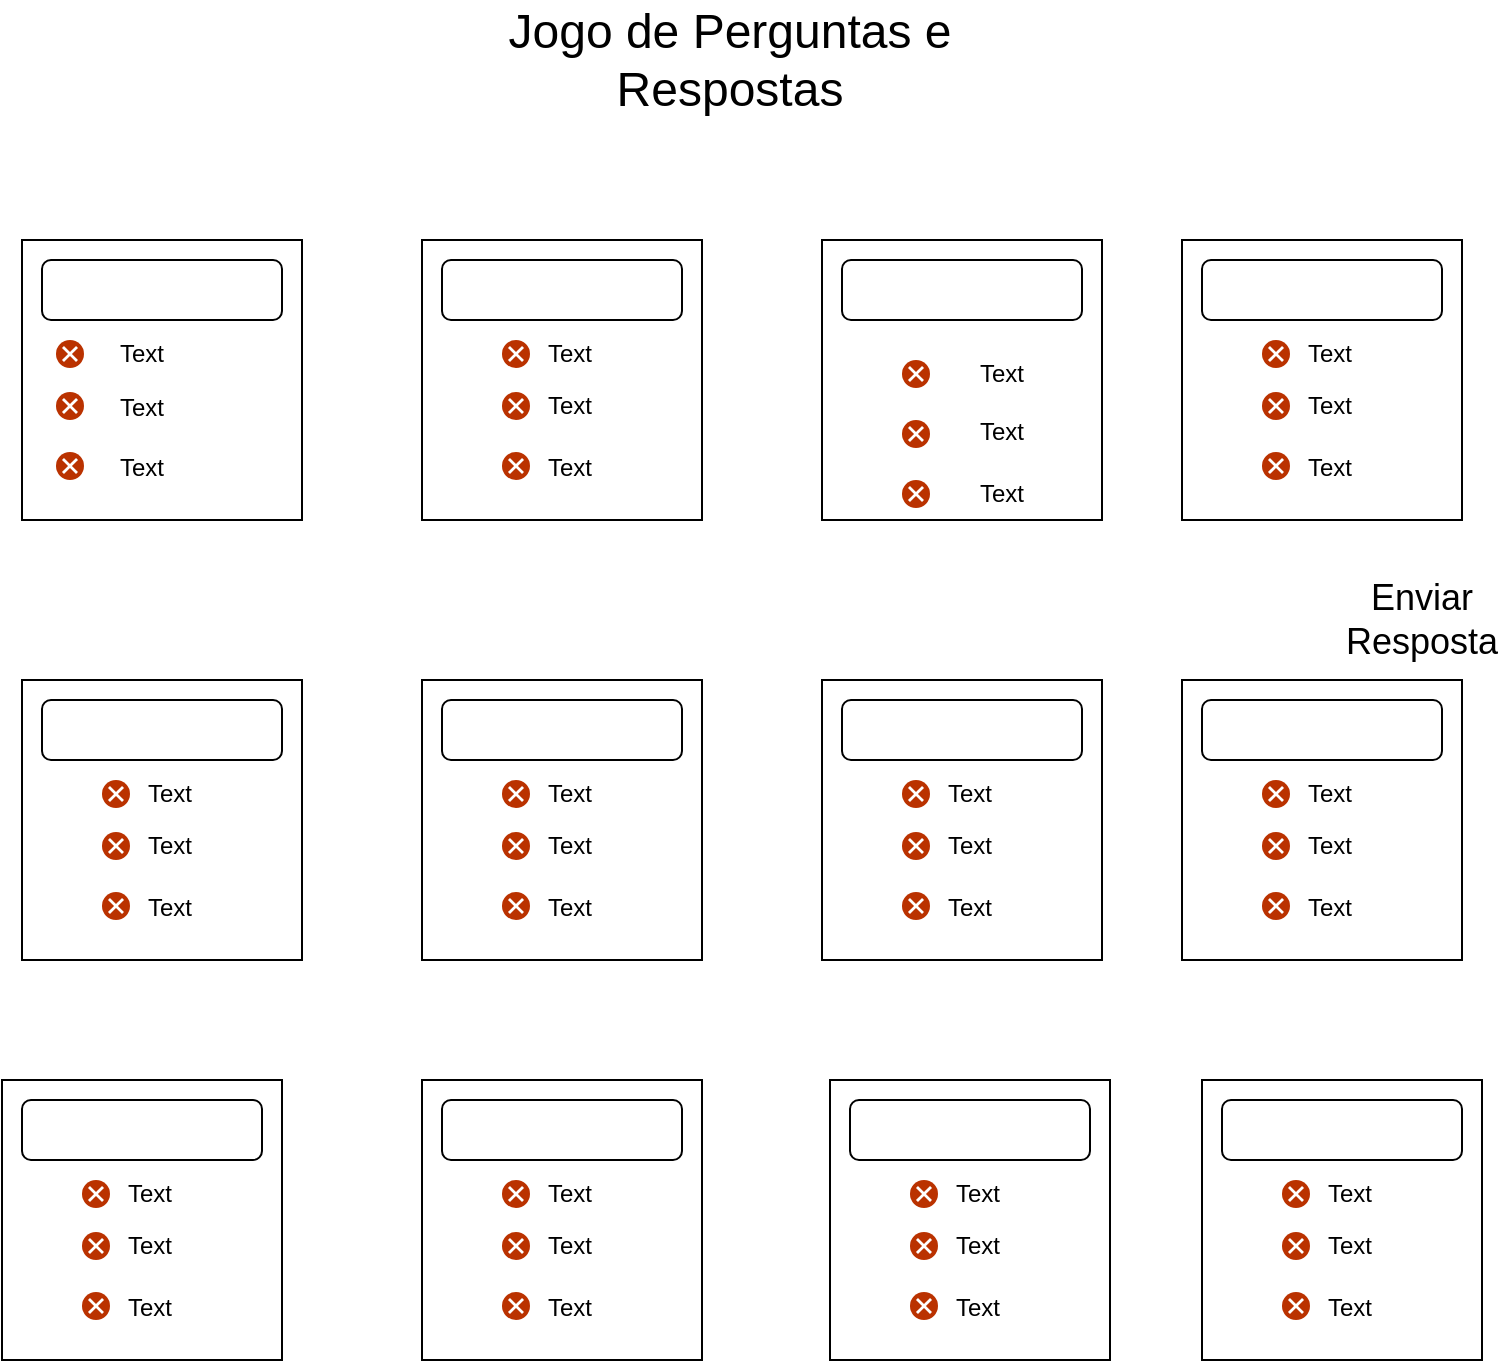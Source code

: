 <mxfile version="14.2.6" type="device"><diagram id="APWs8-Qm4wzHlWkhRkyc" name="Page-1"><mxGraphModel dx="1021" dy="511" grid="1" gridSize="10" guides="1" tooltips="1" connect="1" arrows="1" fold="1" page="1" pageScale="1" pageWidth="827" pageHeight="1169" math="0" shadow="0"><root><mxCell id="0"/><mxCell id="1" parent="0"/><mxCell id="1I3vlOWqnZYmPzCQSsQ5-2" value="&lt;span style=&quot;color: rgba(0 , 0 , 0 , 0) ; font-family: monospace ; font-size: 0px&quot;&gt;%3CmxGraphModel%3E%3Croot%3E%3CmxCell%20id%3D%220%22%2F%3E%3CmxCell%20id%3D%221%22%20parent%3D%220%22%2F%3E%3CmxCell%20id%3D%222%22%20value%3D%22%22%20style%3D%22html%3D1%3Bshadow%3D0%3Bdashed%3D0%3Bshape%3Dmxgraph.atlassian.close%3BfillColor%3D%23BA3200%3BstrokeColor%3Dnone%3Bhtml%3D1%22%20vertex%3D%221%22%20parent%3D%221%22%3E%3CmxGeometry%20x%3D%22123%22%20y%3D%22200%22%20width%3D%2214%22%20height%3D%2214%22%20as%3D%22geometry%22%2F%3E%3C%2FmxCell%3E%3C%2Froot%3E%3C%2FmxGraphModel%3E&lt;/span&gt;" style="whiteSpace=wrap;html=1;aspect=fixed;" parent="1" vertex="1"><mxGeometry x="60" y="140" width="140" height="140" as="geometry"/></mxCell><mxCell id="1I3vlOWqnZYmPzCQSsQ5-3" value="&lt;span style=&quot;color: rgba(0 , 0 , 0 , 0) ; font-family: monospace ; font-size: 0px&quot;&gt;%3CmxGraphModel%3E%3Croot%3E%3CmxCell%20id%3D%220%22%2F%3E%3CmxCell%20id%3D%221%22%20parent%3D%220%22%2F%3E%3CmxCell%20id%3D%222%22%20value%3D%22%22%20style%3D%22html%3D1%3Bshadow%3D0%3Bdashed%3D0%3Bshape%3Dmxgraph.atlassian.close%3BfillColor%3D%23BA3200%3BstrokeColor%3Dnone%3Bhtml%3D1%22%20vertex%3D%221%22%20parent%3D%221%22%3E%3CmxGeometry%20x%3D%22123%22%20y%3D%22200%22%20width%3D%2214%22%20height%3D%2214%22%20as%3D%22geometry%22%2F%3E%3C%2FmxCell%3E%3C%2Froot%3E%3C%2FmxGraphModel%3E&lt;/span&gt;" style="whiteSpace=wrap;html=1;aspect=fixed;" parent="1" vertex="1"><mxGeometry x="460" y="140" width="140" height="140" as="geometry"/></mxCell><mxCell id="1I3vlOWqnZYmPzCQSsQ5-4" value="" style="whiteSpace=wrap;html=1;aspect=fixed;" parent="1" vertex="1"><mxGeometry x="260" y="140" width="140" height="140" as="geometry"/></mxCell><mxCell id="1I3vlOWqnZYmPzCQSsQ5-5" value="" style="whiteSpace=wrap;html=1;aspect=fixed;" parent="1" vertex="1"><mxGeometry x="640" y="140" width="140" height="140" as="geometry"/></mxCell><mxCell id="1I3vlOWqnZYmPzCQSsQ5-6" value="" style="whiteSpace=wrap;html=1;aspect=fixed;" parent="1" vertex="1"><mxGeometry x="60" y="360" width="140" height="140" as="geometry"/></mxCell><mxCell id="1I3vlOWqnZYmPzCQSsQ5-7" value="" style="whiteSpace=wrap;html=1;aspect=fixed;" parent="1" vertex="1"><mxGeometry x="260" y="360" width="140" height="140" as="geometry"/></mxCell><mxCell id="1I3vlOWqnZYmPzCQSsQ5-8" value="" style="whiteSpace=wrap;html=1;aspect=fixed;" parent="1" vertex="1"><mxGeometry x="460" y="360" width="140" height="140" as="geometry"/></mxCell><mxCell id="1I3vlOWqnZYmPzCQSsQ5-9" value="" style="whiteSpace=wrap;html=1;aspect=fixed;" parent="1" vertex="1"><mxGeometry x="640" y="360" width="140" height="140" as="geometry"/></mxCell><mxCell id="1I3vlOWqnZYmPzCQSsQ5-11" value="" style="whiteSpace=wrap;html=1;aspect=fixed;" parent="1" vertex="1"><mxGeometry x="50" y="560" width="140" height="140" as="geometry"/></mxCell><mxCell id="1I3vlOWqnZYmPzCQSsQ5-12" value="" style="whiteSpace=wrap;html=1;aspect=fixed;" parent="1" vertex="1"><mxGeometry x="260" y="560" width="140" height="140" as="geometry"/></mxCell><mxCell id="1I3vlOWqnZYmPzCQSsQ5-13" value="" style="whiteSpace=wrap;html=1;aspect=fixed;" parent="1" vertex="1"><mxGeometry x="650" y="560" width="140" height="140" as="geometry"/></mxCell><mxCell id="1I3vlOWqnZYmPzCQSsQ5-14" value="" style="whiteSpace=wrap;html=1;aspect=fixed;" parent="1" vertex="1"><mxGeometry x="260" y="560" width="140" height="140" as="geometry"/></mxCell><mxCell id="1I3vlOWqnZYmPzCQSsQ5-15" value="&lt;font style=&quot;font-size: 24px&quot;&gt;Jogo de Perguntas e Respostas&lt;/font&gt;" style="text;html=1;strokeColor=none;fillColor=none;align=center;verticalAlign=middle;whiteSpace=wrap;rounded=0;" parent="1" vertex="1"><mxGeometry x="284" y="20" width="260" height="60" as="geometry"/></mxCell><mxCell id="1I3vlOWqnZYmPzCQSsQ5-22" value="" style="rounded=1;whiteSpace=wrap;html=1;" parent="1" vertex="1"><mxGeometry x="270" y="150" width="120" height="30" as="geometry"/></mxCell><mxCell id="wUKgOlwqZFjcoYaTEiul-2" value="" style="rounded=1;whiteSpace=wrap;html=1;" parent="1" vertex="1"><mxGeometry x="70" y="150" width="120" height="30" as="geometry"/></mxCell><mxCell id="wUKgOlwqZFjcoYaTEiul-3" value="" style="rounded=1;whiteSpace=wrap;html=1;" parent="1" vertex="1"><mxGeometry x="470" y="150" width="120" height="30" as="geometry"/></mxCell><mxCell id="wUKgOlwqZFjcoYaTEiul-4" value="" style="rounded=1;whiteSpace=wrap;html=1;" parent="1" vertex="1"><mxGeometry x="650" y="150" width="120" height="30" as="geometry"/></mxCell><mxCell id="wUKgOlwqZFjcoYaTEiul-5" value="" style="rounded=1;whiteSpace=wrap;html=1;" parent="1" vertex="1"><mxGeometry x="70" y="370" width="120" height="30" as="geometry"/></mxCell><mxCell id="wUKgOlwqZFjcoYaTEiul-6" value="" style="rounded=1;whiteSpace=wrap;html=1;" parent="1" vertex="1"><mxGeometry x="270" y="370" width="120" height="30" as="geometry"/></mxCell><mxCell id="wUKgOlwqZFjcoYaTEiul-7" value="" style="rounded=1;whiteSpace=wrap;html=1;" parent="1" vertex="1"><mxGeometry x="470" y="370" width="120" height="30" as="geometry"/></mxCell><mxCell id="wUKgOlwqZFjcoYaTEiul-8" value="" style="rounded=1;whiteSpace=wrap;html=1;" parent="1" vertex="1"><mxGeometry x="650" y="370" width="120" height="30" as="geometry"/></mxCell><mxCell id="wUKgOlwqZFjcoYaTEiul-9" value="" style="rounded=1;whiteSpace=wrap;html=1;" parent="1" vertex="1"><mxGeometry x="60" y="570" width="120" height="30" as="geometry"/></mxCell><mxCell id="wUKgOlwqZFjcoYaTEiul-10" value="" style="rounded=1;whiteSpace=wrap;html=1;" parent="1" vertex="1"><mxGeometry x="270" y="570" width="120" height="30" as="geometry"/></mxCell><mxCell id="wUKgOlwqZFjcoYaTEiul-11" value="" style="rounded=1;whiteSpace=wrap;html=1;" parent="1" vertex="1"><mxGeometry x="270" y="570" width="120" height="30" as="geometry"/></mxCell><mxCell id="wUKgOlwqZFjcoYaTEiul-12" value="" style="rounded=1;whiteSpace=wrap;html=1;" parent="1" vertex="1"><mxGeometry x="660" y="570" width="120" height="30" as="geometry"/></mxCell><mxCell id="IQ0qdlLguEro8YhCOkzq-5" value="" style="html=1;shadow=0;dashed=0;shape=mxgraph.atlassian.close;fillColor=#BA3200;strokeColor=none;html=1" vertex="1" parent="1"><mxGeometry x="77" y="190" width="14" height="14" as="geometry"/></mxCell><mxCell id="IQ0qdlLguEro8YhCOkzq-6" value="" style="html=1;shadow=0;dashed=0;shape=mxgraph.atlassian.close;fillColor=#BA3200;strokeColor=none;html=1" vertex="1" parent="1"><mxGeometry x="77" y="216" width="14" height="14" as="geometry"/></mxCell><mxCell id="IQ0qdlLguEro8YhCOkzq-7" value="" style="html=1;shadow=0;dashed=0;shape=mxgraph.atlassian.close;fillColor=#BA3200;strokeColor=none;html=1" vertex="1" parent="1"><mxGeometry x="77" y="246" width="14" height="14" as="geometry"/></mxCell><mxCell id="IQ0qdlLguEro8YhCOkzq-8" value="" style="html=1;shadow=0;dashed=0;shape=mxgraph.atlassian.close;fillColor=#BA3200;strokeColor=none;html=1" vertex="1" parent="1"><mxGeometry x="300" y="190" width="14" height="14" as="geometry"/></mxCell><mxCell id="IQ0qdlLguEro8YhCOkzq-9" value="" style="html=1;shadow=0;dashed=0;shape=mxgraph.atlassian.close;fillColor=#BA3200;strokeColor=none;html=1" vertex="1" parent="1"><mxGeometry x="300" y="216" width="14" height="14" as="geometry"/></mxCell><mxCell id="IQ0qdlLguEro8YhCOkzq-10" value="" style="html=1;shadow=0;dashed=0;shape=mxgraph.atlassian.close;fillColor=#BA3200;strokeColor=none;html=1" vertex="1" parent="1"><mxGeometry x="300" y="246" width="14" height="14" as="geometry"/></mxCell><mxCell id="IQ0qdlLguEro8YhCOkzq-11" value="" style="html=1;shadow=0;dashed=0;shape=mxgraph.atlassian.close;fillColor=#BA3200;strokeColor=none;html=1" vertex="1" parent="1"><mxGeometry x="500" y="200" width="14" height="14" as="geometry"/></mxCell><mxCell id="IQ0qdlLguEro8YhCOkzq-12" value="" style="html=1;shadow=0;dashed=0;shape=mxgraph.atlassian.close;fillColor=#BA3200;strokeColor=none;html=1" vertex="1" parent="1"><mxGeometry x="500" y="230" width="14" height="14" as="geometry"/></mxCell><mxCell id="IQ0qdlLguEro8YhCOkzq-13" value="" style="html=1;shadow=0;dashed=0;shape=mxgraph.atlassian.close;fillColor=#BA3200;strokeColor=none;html=1" vertex="1" parent="1"><mxGeometry x="500" y="260" width="14" height="14" as="geometry"/></mxCell><mxCell id="IQ0qdlLguEro8YhCOkzq-14" value="" style="html=1;shadow=0;dashed=0;shape=mxgraph.atlassian.close;fillColor=#BA3200;strokeColor=none;html=1" vertex="1" parent="1"><mxGeometry x="670" y="190" width="14" height="14" as="geometry"/></mxCell><mxCell id="IQ0qdlLguEro8YhCOkzq-15" value="" style="html=1;shadow=0;dashed=0;shape=mxgraph.atlassian.close;fillColor=#BA3200;strokeColor=none;html=1" vertex="1" parent="1"><mxGeometry x="670" y="216" width="14" height="14" as="geometry"/></mxCell><mxCell id="IQ0qdlLguEro8YhCOkzq-16" value="" style="html=1;shadow=0;dashed=0;shape=mxgraph.atlassian.close;fillColor=#BA3200;strokeColor=none;html=1" vertex="1" parent="1"><mxGeometry x="670" y="246" width="14" height="14" as="geometry"/></mxCell><mxCell id="IQ0qdlLguEro8YhCOkzq-17" value="" style="html=1;shadow=0;dashed=0;shape=mxgraph.atlassian.close;fillColor=#BA3200;strokeColor=none;html=1" vertex="1" parent="1"><mxGeometry x="91" y="423" width="14" height="14" as="geometry"/></mxCell><mxCell id="IQ0qdlLguEro8YhCOkzq-18" value="" style="html=1;shadow=0;dashed=0;shape=mxgraph.atlassian.close;fillColor=#BA3200;strokeColor=none;html=1" vertex="1" parent="1"><mxGeometry x="91" y="450" width="14" height="14" as="geometry"/></mxCell><mxCell id="IQ0qdlLguEro8YhCOkzq-19" value="" style="html=1;shadow=0;dashed=0;shape=mxgraph.atlassian.close;fillColor=#BA3200;strokeColor=none;html=1" vertex="1" parent="1"><mxGeometry x="91" y="480" width="14" height="14" as="geometry"/></mxCell><mxCell id="IQ0qdlLguEro8YhCOkzq-20" value="" style="html=1;shadow=0;dashed=0;shape=mxgraph.atlassian.close;fillColor=#BA3200;strokeColor=none;html=1" vertex="1" parent="1"><mxGeometry x="286" y="409" width="14" height="14" as="geometry"/></mxCell><mxCell id="IQ0qdlLguEro8YhCOkzq-21" value="" style="html=1;shadow=0;dashed=0;shape=mxgraph.atlassian.close;fillColor=#BA3200;strokeColor=none;html=1" vertex="1" parent="1"><mxGeometry x="286" y="437" width="14" height="14" as="geometry"/></mxCell><mxCell id="IQ0qdlLguEro8YhCOkzq-22" value="" style="html=1;shadow=0;dashed=0;shape=mxgraph.atlassian.close;fillColor=#BA3200;strokeColor=none;html=1" vertex="1" parent="1"><mxGeometry x="286" y="470" width="14" height="14" as="geometry"/></mxCell><mxCell id="IQ0qdlLguEro8YhCOkzq-23" value="" style="html=1;shadow=0;dashed=0;shape=mxgraph.atlassian.close;fillColor=#BA3200;strokeColor=none;html=1" vertex="1" parent="1"><mxGeometry x="670" y="423" width="14" height="14" as="geometry"/></mxCell><mxCell id="IQ0qdlLguEro8YhCOkzq-24" value="" style="html=1;shadow=0;dashed=0;shape=mxgraph.atlassian.close;fillColor=#BA3200;strokeColor=none;html=1" vertex="1" parent="1"><mxGeometry x="670" y="451" width="14" height="14" as="geometry"/></mxCell><mxCell id="IQ0qdlLguEro8YhCOkzq-25" value="" style="html=1;shadow=0;dashed=0;shape=mxgraph.atlassian.close;fillColor=#BA3200;strokeColor=none;html=1" vertex="1" parent="1"><mxGeometry x="670" y="480" width="14" height="14" as="geometry"/></mxCell><mxCell id="IQ0qdlLguEro8YhCOkzq-26" value="" style="html=1;shadow=0;dashed=0;shape=mxgraph.atlassian.close;fillColor=#BA3200;strokeColor=none;html=1" vertex="1" parent="1"><mxGeometry x="490" y="409" width="14" height="14" as="geometry"/></mxCell><mxCell id="IQ0qdlLguEro8YhCOkzq-27" value="" style="html=1;shadow=0;dashed=0;shape=mxgraph.atlassian.close;fillColor=#BA3200;strokeColor=none;html=1" vertex="1" parent="1"><mxGeometry x="490" y="437" width="14" height="14" as="geometry"/></mxCell><mxCell id="IQ0qdlLguEro8YhCOkzq-28" value="" style="html=1;shadow=0;dashed=0;shape=mxgraph.atlassian.close;fillColor=#BA3200;strokeColor=none;html=1" vertex="1" parent="1"><mxGeometry x="490" y="465" width="14" height="14" as="geometry"/></mxCell><mxCell id="IQ0qdlLguEro8YhCOkzq-29" value="" style="html=1;shadow=0;dashed=0;shape=mxgraph.atlassian.close;fillColor=#BA3200;strokeColor=none;html=1" vertex="1" parent="1"><mxGeometry x="77" y="610" width="14" height="14" as="geometry"/></mxCell><mxCell id="IQ0qdlLguEro8YhCOkzq-30" value="" style="html=1;shadow=0;dashed=0;shape=mxgraph.atlassian.close;fillColor=#BA3200;strokeColor=none;html=1" vertex="1" parent="1"><mxGeometry x="77" y="640" width="14" height="14" as="geometry"/></mxCell><mxCell id="IQ0qdlLguEro8YhCOkzq-31" value="" style="html=1;shadow=0;dashed=0;shape=mxgraph.atlassian.close;fillColor=#BA3200;strokeColor=none;html=1" vertex="1" parent="1"><mxGeometry x="77" y="670" width="14" height="14" as="geometry"/></mxCell><mxCell id="IQ0qdlLguEro8YhCOkzq-32" value="" style="html=1;shadow=0;dashed=0;shape=mxgraph.atlassian.close;fillColor=#BA3200;strokeColor=none;html=1" vertex="1" parent="1"><mxGeometry x="280" y="610" width="14" height="14" as="geometry"/></mxCell><mxCell id="IQ0qdlLguEro8YhCOkzq-33" value="" style="html=1;shadow=0;dashed=0;shape=mxgraph.atlassian.close;fillColor=#BA3200;strokeColor=none;html=1" vertex="1" parent="1"><mxGeometry x="280" y="640" width="14" height="14" as="geometry"/></mxCell><mxCell id="IQ0qdlLguEro8YhCOkzq-34" value="" style="html=1;shadow=0;dashed=0;shape=mxgraph.atlassian.close;fillColor=#BA3200;strokeColor=none;html=1" vertex="1" parent="1"><mxGeometry x="280" y="666" width="14" height="14" as="geometry"/></mxCell><mxCell id="IQ0qdlLguEro8YhCOkzq-35" value="" style="html=1;shadow=0;dashed=0;shape=mxgraph.atlassian.close;fillColor=#BA3200;strokeColor=none;html=1" vertex="1" parent="1"><mxGeometry x="286" y="610" width="14" height="14" as="geometry"/></mxCell><mxCell id="IQ0qdlLguEro8YhCOkzq-36" value="" style="html=1;shadow=0;dashed=0;shape=mxgraph.atlassian.close;fillColor=#BA3200;strokeColor=none;html=1" vertex="1" parent="1"><mxGeometry x="286" y="640" width="14" height="14" as="geometry"/></mxCell><mxCell id="IQ0qdlLguEro8YhCOkzq-37" value="" style="html=1;shadow=0;dashed=0;shape=mxgraph.atlassian.close;fillColor=#BA3200;strokeColor=none;html=1" vertex="1" parent="1"><mxGeometry x="286" y="670" width="14" height="14" as="geometry"/></mxCell><mxCell id="IQ0qdlLguEro8YhCOkzq-38" value="" style="html=1;shadow=0;dashed=0;shape=mxgraph.atlassian.close;fillColor=#BA3200;strokeColor=none;html=1" vertex="1" parent="1"><mxGeometry x="680" y="610" width="14" height="14" as="geometry"/></mxCell><mxCell id="IQ0qdlLguEro8YhCOkzq-39" value="" style="html=1;shadow=0;dashed=0;shape=mxgraph.atlassian.close;fillColor=#BA3200;strokeColor=none;html=1" vertex="1" parent="1"><mxGeometry x="680" y="640" width="14" height="14" as="geometry"/></mxCell><mxCell id="IQ0qdlLguEro8YhCOkzq-40" value="" style="html=1;shadow=0;dashed=0;shape=mxgraph.atlassian.close;fillColor=#BA3200;strokeColor=none;html=1" vertex="1" parent="1"><mxGeometry x="680" y="670" width="14" height="14" as="geometry"/></mxCell><mxCell id="IQ0qdlLguEro8YhCOkzq-42" value="Text" style="text;html=1;strokeColor=none;fillColor=none;align=center;verticalAlign=middle;whiteSpace=wrap;rounded=0;" vertex="1" parent="1"><mxGeometry x="100" y="187" width="40" height="20" as="geometry"/></mxCell><mxCell id="IQ0qdlLguEro8YhCOkzq-43" value="Text" style="text;html=1;strokeColor=none;fillColor=none;align=center;verticalAlign=middle;whiteSpace=wrap;rounded=0;" vertex="1" parent="1"><mxGeometry x="100" y="244" width="40" height="20" as="geometry"/></mxCell><mxCell id="IQ0qdlLguEro8YhCOkzq-44" value="Text" style="text;html=1;strokeColor=none;fillColor=none;align=center;verticalAlign=middle;whiteSpace=wrap;rounded=0;" vertex="1" parent="1"><mxGeometry x="100" y="214" width="40" height="20" as="geometry"/></mxCell><mxCell id="IQ0qdlLguEro8YhCOkzq-45" value="Text" style="text;html=1;strokeColor=none;fillColor=none;align=center;verticalAlign=middle;whiteSpace=wrap;rounded=0;" vertex="1" parent="1"><mxGeometry x="314" y="187" width="40" height="20" as="geometry"/></mxCell><mxCell id="IQ0qdlLguEro8YhCOkzq-52" value="Text" style="text;html=1;strokeColor=none;fillColor=none;align=center;verticalAlign=middle;whiteSpace=wrap;rounded=0;" vertex="1" parent="1"><mxGeometry x="530" y="257" width="40" height="20" as="geometry"/></mxCell><mxCell id="IQ0qdlLguEro8YhCOkzq-53" value="Text" style="text;html=1;strokeColor=none;fillColor=none;align=center;verticalAlign=middle;whiteSpace=wrap;rounded=0;" vertex="1" parent="1"><mxGeometry x="530" y="226" width="40" height="20" as="geometry"/></mxCell><mxCell id="IQ0qdlLguEro8YhCOkzq-54" value="Text" style="text;html=1;strokeColor=none;fillColor=none;align=center;verticalAlign=middle;whiteSpace=wrap;rounded=0;" vertex="1" parent="1"><mxGeometry x="530" y="197" width="40" height="20" as="geometry"/></mxCell><mxCell id="IQ0qdlLguEro8YhCOkzq-55" value="Text" style="text;html=1;strokeColor=none;fillColor=none;align=center;verticalAlign=middle;whiteSpace=wrap;rounded=0;" vertex="1" parent="1"><mxGeometry x="314" y="244" width="40" height="20" as="geometry"/></mxCell><mxCell id="IQ0qdlLguEro8YhCOkzq-56" value="Text" style="text;html=1;strokeColor=none;fillColor=none;align=center;verticalAlign=middle;whiteSpace=wrap;rounded=0;" vertex="1" parent="1"><mxGeometry x="314" y="213" width="40" height="20" as="geometry"/></mxCell><mxCell id="IQ0qdlLguEro8YhCOkzq-58" value="" style="whiteSpace=wrap;html=1;aspect=fixed;" vertex="1" parent="1"><mxGeometry x="640" y="140" width="140" height="140" as="geometry"/></mxCell><mxCell id="IQ0qdlLguEro8YhCOkzq-59" value="" style="rounded=1;whiteSpace=wrap;html=1;" vertex="1" parent="1"><mxGeometry x="650" y="150" width="120" height="30" as="geometry"/></mxCell><mxCell id="IQ0qdlLguEro8YhCOkzq-60" value="" style="html=1;shadow=0;dashed=0;shape=mxgraph.atlassian.close;fillColor=#BA3200;strokeColor=none;html=1" vertex="1" parent="1"><mxGeometry x="680" y="190" width="14" height="14" as="geometry"/></mxCell><mxCell id="IQ0qdlLguEro8YhCOkzq-61" value="" style="html=1;shadow=0;dashed=0;shape=mxgraph.atlassian.close;fillColor=#BA3200;strokeColor=none;html=1" vertex="1" parent="1"><mxGeometry x="680" y="216" width="14" height="14" as="geometry"/></mxCell><mxCell id="IQ0qdlLguEro8YhCOkzq-62" value="" style="html=1;shadow=0;dashed=0;shape=mxgraph.atlassian.close;fillColor=#BA3200;strokeColor=none;html=1" vertex="1" parent="1"><mxGeometry x="680" y="246" width="14" height="14" as="geometry"/></mxCell><mxCell id="IQ0qdlLguEro8YhCOkzq-63" value="Text" style="text;html=1;strokeColor=none;fillColor=none;align=center;verticalAlign=middle;whiteSpace=wrap;rounded=0;" vertex="1" parent="1"><mxGeometry x="694" y="187" width="40" height="20" as="geometry"/></mxCell><mxCell id="IQ0qdlLguEro8YhCOkzq-64" value="Text" style="text;html=1;strokeColor=none;fillColor=none;align=center;verticalAlign=middle;whiteSpace=wrap;rounded=0;" vertex="1" parent="1"><mxGeometry x="694" y="244" width="40" height="20" as="geometry"/></mxCell><mxCell id="IQ0qdlLguEro8YhCOkzq-65" value="Text" style="text;html=1;strokeColor=none;fillColor=none;align=center;verticalAlign=middle;whiteSpace=wrap;rounded=0;" vertex="1" parent="1"><mxGeometry x="694" y="213" width="40" height="20" as="geometry"/></mxCell><mxCell id="IQ0qdlLguEro8YhCOkzq-66" value="" style="whiteSpace=wrap;html=1;aspect=fixed;" vertex="1" parent="1"><mxGeometry x="60" y="360" width="140" height="140" as="geometry"/></mxCell><mxCell id="IQ0qdlLguEro8YhCOkzq-67" value="" style="rounded=1;whiteSpace=wrap;html=1;" vertex="1" parent="1"><mxGeometry x="70" y="370" width="120" height="30" as="geometry"/></mxCell><mxCell id="IQ0qdlLguEro8YhCOkzq-68" value="" style="html=1;shadow=0;dashed=0;shape=mxgraph.atlassian.close;fillColor=#BA3200;strokeColor=none;html=1" vertex="1" parent="1"><mxGeometry x="90" y="410" width="14" height="14" as="geometry"/></mxCell><mxCell id="IQ0qdlLguEro8YhCOkzq-69" value="" style="html=1;shadow=0;dashed=0;shape=mxgraph.atlassian.close;fillColor=#BA3200;strokeColor=none;html=1" vertex="1" parent="1"><mxGeometry x="90" y="436" width="14" height="14" as="geometry"/></mxCell><mxCell id="IQ0qdlLguEro8YhCOkzq-70" value="" style="html=1;shadow=0;dashed=0;shape=mxgraph.atlassian.close;fillColor=#BA3200;strokeColor=none;html=1" vertex="1" parent="1"><mxGeometry x="90" y="466" width="14" height="14" as="geometry"/></mxCell><mxCell id="IQ0qdlLguEro8YhCOkzq-71" value="" style="whiteSpace=wrap;html=1;aspect=fixed;" vertex="1" parent="1"><mxGeometry x="60" y="360" width="140" height="140" as="geometry"/></mxCell><mxCell id="IQ0qdlLguEro8YhCOkzq-72" value="" style="rounded=1;whiteSpace=wrap;html=1;" vertex="1" parent="1"><mxGeometry x="70" y="370" width="120" height="30" as="geometry"/></mxCell><mxCell id="IQ0qdlLguEro8YhCOkzq-73" value="" style="html=1;shadow=0;dashed=0;shape=mxgraph.atlassian.close;fillColor=#BA3200;strokeColor=none;html=1" vertex="1" parent="1"><mxGeometry x="100" y="410" width="14" height="14" as="geometry"/></mxCell><mxCell id="IQ0qdlLguEro8YhCOkzq-74" value="" style="html=1;shadow=0;dashed=0;shape=mxgraph.atlassian.close;fillColor=#BA3200;strokeColor=none;html=1" vertex="1" parent="1"><mxGeometry x="100" y="436" width="14" height="14" as="geometry"/></mxCell><mxCell id="IQ0qdlLguEro8YhCOkzq-75" value="" style="html=1;shadow=0;dashed=0;shape=mxgraph.atlassian.close;fillColor=#BA3200;strokeColor=none;html=1" vertex="1" parent="1"><mxGeometry x="100" y="466" width="14" height="14" as="geometry"/></mxCell><mxCell id="IQ0qdlLguEro8YhCOkzq-76" value="Text" style="text;html=1;strokeColor=none;fillColor=none;align=center;verticalAlign=middle;whiteSpace=wrap;rounded=0;" vertex="1" parent="1"><mxGeometry x="114" y="407" width="40" height="20" as="geometry"/></mxCell><mxCell id="IQ0qdlLguEro8YhCOkzq-77" value="Text" style="text;html=1;strokeColor=none;fillColor=none;align=center;verticalAlign=middle;whiteSpace=wrap;rounded=0;" vertex="1" parent="1"><mxGeometry x="114" y="464" width="40" height="20" as="geometry"/></mxCell><mxCell id="IQ0qdlLguEro8YhCOkzq-78" value="Text" style="text;html=1;strokeColor=none;fillColor=none;align=center;verticalAlign=middle;whiteSpace=wrap;rounded=0;" vertex="1" parent="1"><mxGeometry x="114" y="433" width="40" height="20" as="geometry"/></mxCell><mxCell id="IQ0qdlLguEro8YhCOkzq-79" value="" style="whiteSpace=wrap;html=1;aspect=fixed;" vertex="1" parent="1"><mxGeometry x="260" y="360" width="140" height="140" as="geometry"/></mxCell><mxCell id="IQ0qdlLguEro8YhCOkzq-80" value="" style="rounded=1;whiteSpace=wrap;html=1;" vertex="1" parent="1"><mxGeometry x="270" y="370" width="120" height="30" as="geometry"/></mxCell><mxCell id="IQ0qdlLguEro8YhCOkzq-81" value="" style="html=1;shadow=0;dashed=0;shape=mxgraph.atlassian.close;fillColor=#BA3200;strokeColor=none;html=1" vertex="1" parent="1"><mxGeometry x="290" y="410" width="14" height="14" as="geometry"/></mxCell><mxCell id="IQ0qdlLguEro8YhCOkzq-82" value="" style="html=1;shadow=0;dashed=0;shape=mxgraph.atlassian.close;fillColor=#BA3200;strokeColor=none;html=1" vertex="1" parent="1"><mxGeometry x="290" y="436" width="14" height="14" as="geometry"/></mxCell><mxCell id="IQ0qdlLguEro8YhCOkzq-83" value="" style="html=1;shadow=0;dashed=0;shape=mxgraph.atlassian.close;fillColor=#BA3200;strokeColor=none;html=1" vertex="1" parent="1"><mxGeometry x="290" y="466" width="14" height="14" as="geometry"/></mxCell><mxCell id="IQ0qdlLguEro8YhCOkzq-84" value="" style="whiteSpace=wrap;html=1;aspect=fixed;" vertex="1" parent="1"><mxGeometry x="260" y="360" width="140" height="140" as="geometry"/></mxCell><mxCell id="IQ0qdlLguEro8YhCOkzq-85" value="" style="rounded=1;whiteSpace=wrap;html=1;" vertex="1" parent="1"><mxGeometry x="270" y="370" width="120" height="30" as="geometry"/></mxCell><mxCell id="IQ0qdlLguEro8YhCOkzq-86" value="" style="html=1;shadow=0;dashed=0;shape=mxgraph.atlassian.close;fillColor=#BA3200;strokeColor=none;html=1" vertex="1" parent="1"><mxGeometry x="300" y="410" width="14" height="14" as="geometry"/></mxCell><mxCell id="IQ0qdlLguEro8YhCOkzq-87" value="" style="html=1;shadow=0;dashed=0;shape=mxgraph.atlassian.close;fillColor=#BA3200;strokeColor=none;html=1" vertex="1" parent="1"><mxGeometry x="300" y="436" width="14" height="14" as="geometry"/></mxCell><mxCell id="IQ0qdlLguEro8YhCOkzq-88" value="" style="html=1;shadow=0;dashed=0;shape=mxgraph.atlassian.close;fillColor=#BA3200;strokeColor=none;html=1" vertex="1" parent="1"><mxGeometry x="300" y="466" width="14" height="14" as="geometry"/></mxCell><mxCell id="IQ0qdlLguEro8YhCOkzq-89" value="Text" style="text;html=1;strokeColor=none;fillColor=none;align=center;verticalAlign=middle;whiteSpace=wrap;rounded=0;" vertex="1" parent="1"><mxGeometry x="314" y="407" width="40" height="20" as="geometry"/></mxCell><mxCell id="IQ0qdlLguEro8YhCOkzq-90" value="Text" style="text;html=1;strokeColor=none;fillColor=none;align=center;verticalAlign=middle;whiteSpace=wrap;rounded=0;" vertex="1" parent="1"><mxGeometry x="314" y="464" width="40" height="20" as="geometry"/></mxCell><mxCell id="IQ0qdlLguEro8YhCOkzq-91" value="Text" style="text;html=1;strokeColor=none;fillColor=none;align=center;verticalAlign=middle;whiteSpace=wrap;rounded=0;" vertex="1" parent="1"><mxGeometry x="314" y="433" width="40" height="20" as="geometry"/></mxCell><mxCell id="IQ0qdlLguEro8YhCOkzq-92" value="" style="whiteSpace=wrap;html=1;aspect=fixed;" vertex="1" parent="1"><mxGeometry x="460" y="360" width="140" height="140" as="geometry"/></mxCell><mxCell id="IQ0qdlLguEro8YhCOkzq-93" value="" style="rounded=1;whiteSpace=wrap;html=1;" vertex="1" parent="1"><mxGeometry x="470" y="370" width="120" height="30" as="geometry"/></mxCell><mxCell id="IQ0qdlLguEro8YhCOkzq-94" value="" style="html=1;shadow=0;dashed=0;shape=mxgraph.atlassian.close;fillColor=#BA3200;strokeColor=none;html=1" vertex="1" parent="1"><mxGeometry x="490" y="410" width="14" height="14" as="geometry"/></mxCell><mxCell id="IQ0qdlLguEro8YhCOkzq-95" value="" style="html=1;shadow=0;dashed=0;shape=mxgraph.atlassian.close;fillColor=#BA3200;strokeColor=none;html=1" vertex="1" parent="1"><mxGeometry x="490" y="436" width="14" height="14" as="geometry"/></mxCell><mxCell id="IQ0qdlLguEro8YhCOkzq-96" value="" style="html=1;shadow=0;dashed=0;shape=mxgraph.atlassian.close;fillColor=#BA3200;strokeColor=none;html=1" vertex="1" parent="1"><mxGeometry x="490" y="466" width="14" height="14" as="geometry"/></mxCell><mxCell id="IQ0qdlLguEro8YhCOkzq-97" value="" style="whiteSpace=wrap;html=1;aspect=fixed;" vertex="1" parent="1"><mxGeometry x="460" y="360" width="140" height="140" as="geometry"/></mxCell><mxCell id="IQ0qdlLguEro8YhCOkzq-98" value="" style="rounded=1;whiteSpace=wrap;html=1;" vertex="1" parent="1"><mxGeometry x="470" y="370" width="120" height="30" as="geometry"/></mxCell><mxCell id="IQ0qdlLguEro8YhCOkzq-99" value="" style="html=1;shadow=0;dashed=0;shape=mxgraph.atlassian.close;fillColor=#BA3200;strokeColor=none;html=1" vertex="1" parent="1"><mxGeometry x="500" y="410" width="14" height="14" as="geometry"/></mxCell><mxCell id="IQ0qdlLguEro8YhCOkzq-100" value="" style="html=1;shadow=0;dashed=0;shape=mxgraph.atlassian.close;fillColor=#BA3200;strokeColor=none;html=1" vertex="1" parent="1"><mxGeometry x="500" y="436" width="14" height="14" as="geometry"/></mxCell><mxCell id="IQ0qdlLguEro8YhCOkzq-101" value="" style="html=1;shadow=0;dashed=0;shape=mxgraph.atlassian.close;fillColor=#BA3200;strokeColor=none;html=1" vertex="1" parent="1"><mxGeometry x="500" y="466" width="14" height="14" as="geometry"/></mxCell><mxCell id="IQ0qdlLguEro8YhCOkzq-102" value="Text" style="text;html=1;strokeColor=none;fillColor=none;align=center;verticalAlign=middle;whiteSpace=wrap;rounded=0;" vertex="1" parent="1"><mxGeometry x="514" y="407" width="40" height="20" as="geometry"/></mxCell><mxCell id="IQ0qdlLguEro8YhCOkzq-103" value="Text" style="text;html=1;strokeColor=none;fillColor=none;align=center;verticalAlign=middle;whiteSpace=wrap;rounded=0;" vertex="1" parent="1"><mxGeometry x="514" y="464" width="40" height="20" as="geometry"/></mxCell><mxCell id="IQ0qdlLguEro8YhCOkzq-104" value="Text" style="text;html=1;strokeColor=none;fillColor=none;align=center;verticalAlign=middle;whiteSpace=wrap;rounded=0;" vertex="1" parent="1"><mxGeometry x="514" y="433" width="40" height="20" as="geometry"/></mxCell><mxCell id="IQ0qdlLguEro8YhCOkzq-118" value="" style="whiteSpace=wrap;html=1;aspect=fixed;" vertex="1" parent="1"><mxGeometry x="640" y="360" width="140" height="140" as="geometry"/></mxCell><mxCell id="IQ0qdlLguEro8YhCOkzq-119" value="" style="rounded=1;whiteSpace=wrap;html=1;" vertex="1" parent="1"><mxGeometry x="650" y="370" width="120" height="30" as="geometry"/></mxCell><mxCell id="IQ0qdlLguEro8YhCOkzq-120" value="" style="html=1;shadow=0;dashed=0;shape=mxgraph.atlassian.close;fillColor=#BA3200;strokeColor=none;html=1" vertex="1" parent="1"><mxGeometry x="670" y="410" width="14" height="14" as="geometry"/></mxCell><mxCell id="IQ0qdlLguEro8YhCOkzq-121" value="" style="html=1;shadow=0;dashed=0;shape=mxgraph.atlassian.close;fillColor=#BA3200;strokeColor=none;html=1" vertex="1" parent="1"><mxGeometry x="670" y="436" width="14" height="14" as="geometry"/></mxCell><mxCell id="IQ0qdlLguEro8YhCOkzq-122" value="" style="html=1;shadow=0;dashed=0;shape=mxgraph.atlassian.close;fillColor=#BA3200;strokeColor=none;html=1" vertex="1" parent="1"><mxGeometry x="670" y="466" width="14" height="14" as="geometry"/></mxCell><mxCell id="IQ0qdlLguEro8YhCOkzq-123" value="" style="whiteSpace=wrap;html=1;aspect=fixed;" vertex="1" parent="1"><mxGeometry x="640" y="360" width="140" height="140" as="geometry"/></mxCell><mxCell id="IQ0qdlLguEro8YhCOkzq-124" value="" style="rounded=1;whiteSpace=wrap;html=1;" vertex="1" parent="1"><mxGeometry x="650" y="370" width="120" height="30" as="geometry"/></mxCell><mxCell id="IQ0qdlLguEro8YhCOkzq-125" value="" style="html=1;shadow=0;dashed=0;shape=mxgraph.atlassian.close;fillColor=#BA3200;strokeColor=none;html=1" vertex="1" parent="1"><mxGeometry x="680" y="410" width="14" height="14" as="geometry"/></mxCell><mxCell id="IQ0qdlLguEro8YhCOkzq-126" value="" style="html=1;shadow=0;dashed=0;shape=mxgraph.atlassian.close;fillColor=#BA3200;strokeColor=none;html=1" vertex="1" parent="1"><mxGeometry x="680" y="436" width="14" height="14" as="geometry"/></mxCell><mxCell id="IQ0qdlLguEro8YhCOkzq-127" value="" style="html=1;shadow=0;dashed=0;shape=mxgraph.atlassian.close;fillColor=#BA3200;strokeColor=none;html=1" vertex="1" parent="1"><mxGeometry x="680" y="466" width="14" height="14" as="geometry"/></mxCell><mxCell id="IQ0qdlLguEro8YhCOkzq-128" value="Text" style="text;html=1;strokeColor=none;fillColor=none;align=center;verticalAlign=middle;whiteSpace=wrap;rounded=0;" vertex="1" parent="1"><mxGeometry x="694" y="407" width="40" height="20" as="geometry"/></mxCell><mxCell id="IQ0qdlLguEro8YhCOkzq-129" value="Text" style="text;html=1;strokeColor=none;fillColor=none;align=center;verticalAlign=middle;whiteSpace=wrap;rounded=0;" vertex="1" parent="1"><mxGeometry x="694" y="464" width="40" height="20" as="geometry"/></mxCell><mxCell id="IQ0qdlLguEro8YhCOkzq-130" value="Text" style="text;html=1;strokeColor=none;fillColor=none;align=center;verticalAlign=middle;whiteSpace=wrap;rounded=0;" vertex="1" parent="1"><mxGeometry x="694" y="433" width="40" height="20" as="geometry"/></mxCell><mxCell id="IQ0qdlLguEro8YhCOkzq-131" value="" style="whiteSpace=wrap;html=1;aspect=fixed;" vertex="1" parent="1"><mxGeometry x="650" y="560" width="140" height="140" as="geometry"/></mxCell><mxCell id="IQ0qdlLguEro8YhCOkzq-132" value="" style="rounded=1;whiteSpace=wrap;html=1;" vertex="1" parent="1"><mxGeometry x="660" y="570" width="120" height="30" as="geometry"/></mxCell><mxCell id="IQ0qdlLguEro8YhCOkzq-133" value="" style="html=1;shadow=0;dashed=0;shape=mxgraph.atlassian.close;fillColor=#BA3200;strokeColor=none;html=1" vertex="1" parent="1"><mxGeometry x="680" y="610" width="14" height="14" as="geometry"/></mxCell><mxCell id="IQ0qdlLguEro8YhCOkzq-134" value="" style="html=1;shadow=0;dashed=0;shape=mxgraph.atlassian.close;fillColor=#BA3200;strokeColor=none;html=1" vertex="1" parent="1"><mxGeometry x="680" y="636" width="14" height="14" as="geometry"/></mxCell><mxCell id="IQ0qdlLguEro8YhCOkzq-135" value="" style="html=1;shadow=0;dashed=0;shape=mxgraph.atlassian.close;fillColor=#BA3200;strokeColor=none;html=1" vertex="1" parent="1"><mxGeometry x="680" y="666" width="14" height="14" as="geometry"/></mxCell><mxCell id="IQ0qdlLguEro8YhCOkzq-136" value="" style="whiteSpace=wrap;html=1;aspect=fixed;" vertex="1" parent="1"><mxGeometry x="650" y="560" width="140" height="140" as="geometry"/></mxCell><mxCell id="IQ0qdlLguEro8YhCOkzq-137" value="" style="rounded=1;whiteSpace=wrap;html=1;" vertex="1" parent="1"><mxGeometry x="660" y="570" width="120" height="30" as="geometry"/></mxCell><mxCell id="IQ0qdlLguEro8YhCOkzq-138" value="" style="html=1;shadow=0;dashed=0;shape=mxgraph.atlassian.close;fillColor=#BA3200;strokeColor=none;html=1" vertex="1" parent="1"><mxGeometry x="690" y="610" width="14" height="14" as="geometry"/></mxCell><mxCell id="IQ0qdlLguEro8YhCOkzq-139" value="" style="html=1;shadow=0;dashed=0;shape=mxgraph.atlassian.close;fillColor=#BA3200;strokeColor=none;html=1" vertex="1" parent="1"><mxGeometry x="690" y="636" width="14" height="14" as="geometry"/></mxCell><mxCell id="IQ0qdlLguEro8YhCOkzq-140" value="" style="html=1;shadow=0;dashed=0;shape=mxgraph.atlassian.close;fillColor=#BA3200;strokeColor=none;html=1" vertex="1" parent="1"><mxGeometry x="690" y="666" width="14" height="14" as="geometry"/></mxCell><mxCell id="IQ0qdlLguEro8YhCOkzq-141" value="Text" style="text;html=1;strokeColor=none;fillColor=none;align=center;verticalAlign=middle;whiteSpace=wrap;rounded=0;" vertex="1" parent="1"><mxGeometry x="704" y="607" width="40" height="20" as="geometry"/></mxCell><mxCell id="IQ0qdlLguEro8YhCOkzq-142" value="Text" style="text;html=1;strokeColor=none;fillColor=none;align=center;verticalAlign=middle;whiteSpace=wrap;rounded=0;" vertex="1" parent="1"><mxGeometry x="704" y="664" width="40" height="20" as="geometry"/></mxCell><mxCell id="IQ0qdlLguEro8YhCOkzq-143" value="Text" style="text;html=1;strokeColor=none;fillColor=none;align=center;verticalAlign=middle;whiteSpace=wrap;rounded=0;" vertex="1" parent="1"><mxGeometry x="704" y="633" width="40" height="20" as="geometry"/></mxCell><mxCell id="IQ0qdlLguEro8YhCOkzq-144" value="" style="whiteSpace=wrap;html=1;aspect=fixed;" vertex="1" parent="1"><mxGeometry x="260" y="560" width="140" height="140" as="geometry"/></mxCell><mxCell id="IQ0qdlLguEro8YhCOkzq-145" value="" style="rounded=1;whiteSpace=wrap;html=1;" vertex="1" parent="1"><mxGeometry x="270" y="570" width="120" height="30" as="geometry"/></mxCell><mxCell id="IQ0qdlLguEro8YhCOkzq-146" value="" style="html=1;shadow=0;dashed=0;shape=mxgraph.atlassian.close;fillColor=#BA3200;strokeColor=none;html=1" vertex="1" parent="1"><mxGeometry x="290" y="610" width="14" height="14" as="geometry"/></mxCell><mxCell id="IQ0qdlLguEro8YhCOkzq-147" value="" style="html=1;shadow=0;dashed=0;shape=mxgraph.atlassian.close;fillColor=#BA3200;strokeColor=none;html=1" vertex="1" parent="1"><mxGeometry x="290" y="640" width="14" height="14" as="geometry"/></mxCell><mxCell id="IQ0qdlLguEro8YhCOkzq-148" value="" style="html=1;shadow=0;dashed=0;shape=mxgraph.atlassian.close;fillColor=#BA3200;strokeColor=none;html=1" vertex="1" parent="1"><mxGeometry x="290" y="670" width="14" height="14" as="geometry"/></mxCell><mxCell id="IQ0qdlLguEro8YhCOkzq-149" value="" style="whiteSpace=wrap;html=1;aspect=fixed;" vertex="1" parent="1"><mxGeometry x="260" y="560" width="140" height="140" as="geometry"/></mxCell><mxCell id="IQ0qdlLguEro8YhCOkzq-150" value="" style="rounded=1;whiteSpace=wrap;html=1;" vertex="1" parent="1"><mxGeometry x="270" y="570" width="120" height="30" as="geometry"/></mxCell><mxCell id="IQ0qdlLguEro8YhCOkzq-151" value="" style="html=1;shadow=0;dashed=0;shape=mxgraph.atlassian.close;fillColor=#BA3200;strokeColor=none;html=1" vertex="1" parent="1"><mxGeometry x="290" y="610" width="14" height="14" as="geometry"/></mxCell><mxCell id="IQ0qdlLguEro8YhCOkzq-152" value="" style="html=1;shadow=0;dashed=0;shape=mxgraph.atlassian.close;fillColor=#BA3200;strokeColor=none;html=1" vertex="1" parent="1"><mxGeometry x="290" y="636" width="14" height="14" as="geometry"/></mxCell><mxCell id="IQ0qdlLguEro8YhCOkzq-153" value="" style="html=1;shadow=0;dashed=0;shape=mxgraph.atlassian.close;fillColor=#BA3200;strokeColor=none;html=1" vertex="1" parent="1"><mxGeometry x="290" y="666" width="14" height="14" as="geometry"/></mxCell><mxCell id="IQ0qdlLguEro8YhCOkzq-154" value="" style="whiteSpace=wrap;html=1;aspect=fixed;" vertex="1" parent="1"><mxGeometry x="260" y="560" width="140" height="140" as="geometry"/></mxCell><mxCell id="IQ0qdlLguEro8YhCOkzq-155" value="" style="rounded=1;whiteSpace=wrap;html=1;" vertex="1" parent="1"><mxGeometry x="270" y="570" width="120" height="30" as="geometry"/></mxCell><mxCell id="IQ0qdlLguEro8YhCOkzq-156" value="" style="html=1;shadow=0;dashed=0;shape=mxgraph.atlassian.close;fillColor=#BA3200;strokeColor=none;html=1" vertex="1" parent="1"><mxGeometry x="300" y="610" width="14" height="14" as="geometry"/></mxCell><mxCell id="IQ0qdlLguEro8YhCOkzq-157" value="" style="html=1;shadow=0;dashed=0;shape=mxgraph.atlassian.close;fillColor=#BA3200;strokeColor=none;html=1" vertex="1" parent="1"><mxGeometry x="300" y="636" width="14" height="14" as="geometry"/></mxCell><mxCell id="IQ0qdlLguEro8YhCOkzq-158" value="" style="html=1;shadow=0;dashed=0;shape=mxgraph.atlassian.close;fillColor=#BA3200;strokeColor=none;html=1" vertex="1" parent="1"><mxGeometry x="300" y="666" width="14" height="14" as="geometry"/></mxCell><mxCell id="IQ0qdlLguEro8YhCOkzq-159" value="Text" style="text;html=1;strokeColor=none;fillColor=none;align=center;verticalAlign=middle;whiteSpace=wrap;rounded=0;" vertex="1" parent="1"><mxGeometry x="314" y="607" width="40" height="20" as="geometry"/></mxCell><mxCell id="IQ0qdlLguEro8YhCOkzq-160" value="Text" style="text;html=1;strokeColor=none;fillColor=none;align=center;verticalAlign=middle;whiteSpace=wrap;rounded=0;" vertex="1" parent="1"><mxGeometry x="314" y="664" width="40" height="20" as="geometry"/></mxCell><mxCell id="IQ0qdlLguEro8YhCOkzq-161" value="Text" style="text;html=1;strokeColor=none;fillColor=none;align=center;verticalAlign=middle;whiteSpace=wrap;rounded=0;" vertex="1" parent="1"><mxGeometry x="314" y="633" width="40" height="20" as="geometry"/></mxCell><mxCell id="IQ0qdlLguEro8YhCOkzq-163" value="" style="whiteSpace=wrap;html=1;aspect=fixed;" vertex="1" parent="1"><mxGeometry x="464" y="560" width="140" height="140" as="geometry"/></mxCell><mxCell id="IQ0qdlLguEro8YhCOkzq-164" value="" style="rounded=1;whiteSpace=wrap;html=1;" vertex="1" parent="1"><mxGeometry x="474" y="570" width="120" height="30" as="geometry"/></mxCell><mxCell id="IQ0qdlLguEro8YhCOkzq-165" value="" style="html=1;shadow=0;dashed=0;shape=mxgraph.atlassian.close;fillColor=#BA3200;strokeColor=none;html=1" vertex="1" parent="1"><mxGeometry x="494" y="610" width="14" height="14" as="geometry"/></mxCell><mxCell id="IQ0qdlLguEro8YhCOkzq-166" value="" style="html=1;shadow=0;dashed=0;shape=mxgraph.atlassian.close;fillColor=#BA3200;strokeColor=none;html=1" vertex="1" parent="1"><mxGeometry x="494" y="640" width="14" height="14" as="geometry"/></mxCell><mxCell id="IQ0qdlLguEro8YhCOkzq-167" value="" style="html=1;shadow=0;dashed=0;shape=mxgraph.atlassian.close;fillColor=#BA3200;strokeColor=none;html=1" vertex="1" parent="1"><mxGeometry x="494" y="670" width="14" height="14" as="geometry"/></mxCell><mxCell id="IQ0qdlLguEro8YhCOkzq-168" value="" style="whiteSpace=wrap;html=1;aspect=fixed;" vertex="1" parent="1"><mxGeometry x="464" y="560" width="140" height="140" as="geometry"/></mxCell><mxCell id="IQ0qdlLguEro8YhCOkzq-169" value="" style="rounded=1;whiteSpace=wrap;html=1;" vertex="1" parent="1"><mxGeometry x="474" y="570" width="120" height="30" as="geometry"/></mxCell><mxCell id="IQ0qdlLguEro8YhCOkzq-170" value="" style="html=1;shadow=0;dashed=0;shape=mxgraph.atlassian.close;fillColor=#BA3200;strokeColor=none;html=1" vertex="1" parent="1"><mxGeometry x="494" y="610" width="14" height="14" as="geometry"/></mxCell><mxCell id="IQ0qdlLguEro8YhCOkzq-171" value="" style="html=1;shadow=0;dashed=0;shape=mxgraph.atlassian.close;fillColor=#BA3200;strokeColor=none;html=1" vertex="1" parent="1"><mxGeometry x="494" y="636" width="14" height="14" as="geometry"/></mxCell><mxCell id="IQ0qdlLguEro8YhCOkzq-172" value="" style="html=1;shadow=0;dashed=0;shape=mxgraph.atlassian.close;fillColor=#BA3200;strokeColor=none;html=1" vertex="1" parent="1"><mxGeometry x="494" y="666" width="14" height="14" as="geometry"/></mxCell><mxCell id="IQ0qdlLguEro8YhCOkzq-173" value="" style="whiteSpace=wrap;html=1;aspect=fixed;" vertex="1" parent="1"><mxGeometry x="464" y="560" width="140" height="140" as="geometry"/></mxCell><mxCell id="IQ0qdlLguEro8YhCOkzq-174" value="" style="rounded=1;whiteSpace=wrap;html=1;" vertex="1" parent="1"><mxGeometry x="474" y="570" width="120" height="30" as="geometry"/></mxCell><mxCell id="IQ0qdlLguEro8YhCOkzq-175" value="" style="html=1;shadow=0;dashed=0;shape=mxgraph.atlassian.close;fillColor=#BA3200;strokeColor=none;html=1" vertex="1" parent="1"><mxGeometry x="504" y="610" width="14" height="14" as="geometry"/></mxCell><mxCell id="IQ0qdlLguEro8YhCOkzq-176" value="" style="html=1;shadow=0;dashed=0;shape=mxgraph.atlassian.close;fillColor=#BA3200;strokeColor=none;html=1" vertex="1" parent="1"><mxGeometry x="504" y="636" width="14" height="14" as="geometry"/></mxCell><mxCell id="IQ0qdlLguEro8YhCOkzq-177" value="" style="html=1;shadow=0;dashed=0;shape=mxgraph.atlassian.close;fillColor=#BA3200;strokeColor=none;html=1" vertex="1" parent="1"><mxGeometry x="504" y="666" width="14" height="14" as="geometry"/></mxCell><mxCell id="IQ0qdlLguEro8YhCOkzq-178" value="Text" style="text;html=1;strokeColor=none;fillColor=none;align=center;verticalAlign=middle;whiteSpace=wrap;rounded=0;" vertex="1" parent="1"><mxGeometry x="518" y="607" width="40" height="20" as="geometry"/></mxCell><mxCell id="IQ0qdlLguEro8YhCOkzq-179" value="Text" style="text;html=1;strokeColor=none;fillColor=none;align=center;verticalAlign=middle;whiteSpace=wrap;rounded=0;" vertex="1" parent="1"><mxGeometry x="518" y="664" width="40" height="20" as="geometry"/></mxCell><mxCell id="IQ0qdlLguEro8YhCOkzq-180" value="Text" style="text;html=1;strokeColor=none;fillColor=none;align=center;verticalAlign=middle;whiteSpace=wrap;rounded=0;" vertex="1" parent="1"><mxGeometry x="518" y="633" width="40" height="20" as="geometry"/></mxCell><mxCell id="IQ0qdlLguEro8YhCOkzq-204" value="" style="whiteSpace=wrap;html=1;aspect=fixed;" vertex="1" parent="1"><mxGeometry x="50" y="560" width="140" height="140" as="geometry"/></mxCell><mxCell id="IQ0qdlLguEro8YhCOkzq-205" value="" style="whiteSpace=wrap;html=1;aspect=fixed;" vertex="1" parent="1"><mxGeometry x="50" y="560" width="140" height="140" as="geometry"/></mxCell><mxCell id="IQ0qdlLguEro8YhCOkzq-206" value="" style="rounded=1;whiteSpace=wrap;html=1;" vertex="1" parent="1"><mxGeometry x="60" y="570" width="120" height="30" as="geometry"/></mxCell><mxCell id="IQ0qdlLguEro8YhCOkzq-207" value="" style="rounded=1;whiteSpace=wrap;html=1;" vertex="1" parent="1"><mxGeometry x="60" y="570" width="120" height="30" as="geometry"/></mxCell><mxCell id="IQ0qdlLguEro8YhCOkzq-208" value="" style="html=1;shadow=0;dashed=0;shape=mxgraph.atlassian.close;fillColor=#BA3200;strokeColor=none;html=1" vertex="1" parent="1"><mxGeometry x="70" y="610" width="14" height="14" as="geometry"/></mxCell><mxCell id="IQ0qdlLguEro8YhCOkzq-209" value="" style="html=1;shadow=0;dashed=0;shape=mxgraph.atlassian.close;fillColor=#BA3200;strokeColor=none;html=1" vertex="1" parent="1"><mxGeometry x="70" y="640" width="14" height="14" as="geometry"/></mxCell><mxCell id="IQ0qdlLguEro8YhCOkzq-210" value="" style="html=1;shadow=0;dashed=0;shape=mxgraph.atlassian.close;fillColor=#BA3200;strokeColor=none;html=1" vertex="1" parent="1"><mxGeometry x="70" y="666" width="14" height="14" as="geometry"/></mxCell><mxCell id="IQ0qdlLguEro8YhCOkzq-211" value="" style="html=1;shadow=0;dashed=0;shape=mxgraph.atlassian.close;fillColor=#BA3200;strokeColor=none;html=1" vertex="1" parent="1"><mxGeometry x="76" y="610" width="14" height="14" as="geometry"/></mxCell><mxCell id="IQ0qdlLguEro8YhCOkzq-212" value="" style="html=1;shadow=0;dashed=0;shape=mxgraph.atlassian.close;fillColor=#BA3200;strokeColor=none;html=1" vertex="1" parent="1"><mxGeometry x="76" y="640" width="14" height="14" as="geometry"/></mxCell><mxCell id="IQ0qdlLguEro8YhCOkzq-213" value="" style="html=1;shadow=0;dashed=0;shape=mxgraph.atlassian.close;fillColor=#BA3200;strokeColor=none;html=1" vertex="1" parent="1"><mxGeometry x="76" y="670" width="14" height="14" as="geometry"/></mxCell><mxCell id="IQ0qdlLguEro8YhCOkzq-214" value="" style="whiteSpace=wrap;html=1;aspect=fixed;" vertex="1" parent="1"><mxGeometry x="50" y="560" width="140" height="140" as="geometry"/></mxCell><mxCell id="IQ0qdlLguEro8YhCOkzq-215" value="" style="rounded=1;whiteSpace=wrap;html=1;" vertex="1" parent="1"><mxGeometry x="60" y="570" width="120" height="30" as="geometry"/></mxCell><mxCell id="IQ0qdlLguEro8YhCOkzq-216" value="" style="html=1;shadow=0;dashed=0;shape=mxgraph.atlassian.close;fillColor=#BA3200;strokeColor=none;html=1" vertex="1" parent="1"><mxGeometry x="80" y="610" width="14" height="14" as="geometry"/></mxCell><mxCell id="IQ0qdlLguEro8YhCOkzq-217" value="" style="html=1;shadow=0;dashed=0;shape=mxgraph.atlassian.close;fillColor=#BA3200;strokeColor=none;html=1" vertex="1" parent="1"><mxGeometry x="80" y="640" width="14" height="14" as="geometry"/></mxCell><mxCell id="IQ0qdlLguEro8YhCOkzq-218" value="" style="html=1;shadow=0;dashed=0;shape=mxgraph.atlassian.close;fillColor=#BA3200;strokeColor=none;html=1" vertex="1" parent="1"><mxGeometry x="80" y="670" width="14" height="14" as="geometry"/></mxCell><mxCell id="IQ0qdlLguEro8YhCOkzq-219" value="" style="whiteSpace=wrap;html=1;aspect=fixed;" vertex="1" parent="1"><mxGeometry x="50" y="560" width="140" height="140" as="geometry"/></mxCell><mxCell id="IQ0qdlLguEro8YhCOkzq-220" value="" style="rounded=1;whiteSpace=wrap;html=1;" vertex="1" parent="1"><mxGeometry x="60" y="570" width="120" height="30" as="geometry"/></mxCell><mxCell id="IQ0qdlLguEro8YhCOkzq-221" value="" style="html=1;shadow=0;dashed=0;shape=mxgraph.atlassian.close;fillColor=#BA3200;strokeColor=none;html=1" vertex="1" parent="1"><mxGeometry x="80" y="610" width="14" height="14" as="geometry"/></mxCell><mxCell id="IQ0qdlLguEro8YhCOkzq-222" value="" style="html=1;shadow=0;dashed=0;shape=mxgraph.atlassian.close;fillColor=#BA3200;strokeColor=none;html=1" vertex="1" parent="1"><mxGeometry x="80" y="636" width="14" height="14" as="geometry"/></mxCell><mxCell id="IQ0qdlLguEro8YhCOkzq-223" value="" style="html=1;shadow=0;dashed=0;shape=mxgraph.atlassian.close;fillColor=#BA3200;strokeColor=none;html=1" vertex="1" parent="1"><mxGeometry x="80" y="666" width="14" height="14" as="geometry"/></mxCell><mxCell id="IQ0qdlLguEro8YhCOkzq-224" value="" style="whiteSpace=wrap;html=1;aspect=fixed;" vertex="1" parent="1"><mxGeometry x="50" y="560" width="140" height="140" as="geometry"/></mxCell><mxCell id="IQ0qdlLguEro8YhCOkzq-225" value="" style="rounded=1;whiteSpace=wrap;html=1;" vertex="1" parent="1"><mxGeometry x="60" y="570" width="120" height="30" as="geometry"/></mxCell><mxCell id="IQ0qdlLguEro8YhCOkzq-226" value="" style="html=1;shadow=0;dashed=0;shape=mxgraph.atlassian.close;fillColor=#BA3200;strokeColor=none;html=1" vertex="1" parent="1"><mxGeometry x="90" y="610" width="14" height="14" as="geometry"/></mxCell><mxCell id="IQ0qdlLguEro8YhCOkzq-227" value="" style="html=1;shadow=0;dashed=0;shape=mxgraph.atlassian.close;fillColor=#BA3200;strokeColor=none;html=1" vertex="1" parent="1"><mxGeometry x="90" y="636" width="14" height="14" as="geometry"/></mxCell><mxCell id="IQ0qdlLguEro8YhCOkzq-228" value="" style="html=1;shadow=0;dashed=0;shape=mxgraph.atlassian.close;fillColor=#BA3200;strokeColor=none;html=1" vertex="1" parent="1"><mxGeometry x="90" y="666" width="14" height="14" as="geometry"/></mxCell><mxCell id="IQ0qdlLguEro8YhCOkzq-229" value="Text" style="text;html=1;strokeColor=none;fillColor=none;align=center;verticalAlign=middle;whiteSpace=wrap;rounded=0;" vertex="1" parent="1"><mxGeometry x="104" y="607" width="40" height="20" as="geometry"/></mxCell><mxCell id="IQ0qdlLguEro8YhCOkzq-230" value="Text" style="text;html=1;strokeColor=none;fillColor=none;align=center;verticalAlign=middle;whiteSpace=wrap;rounded=0;" vertex="1" parent="1"><mxGeometry x="104" y="664" width="40" height="20" as="geometry"/></mxCell><mxCell id="IQ0qdlLguEro8YhCOkzq-231" value="Text" style="text;html=1;strokeColor=none;fillColor=none;align=center;verticalAlign=middle;whiteSpace=wrap;rounded=0;" vertex="1" parent="1"><mxGeometry x="104" y="633" width="40" height="20" as="geometry"/></mxCell><mxCell id="IQ0qdlLguEro8YhCOkzq-232" value="&lt;font style=&quot;font-size: 18px&quot;&gt;Enviar Resposta&lt;/font&gt;" style="text;html=1;strokeColor=none;fillColor=none;align=center;verticalAlign=middle;whiteSpace=wrap;rounded=0;" vertex="1" parent="1"><mxGeometry x="740" y="320" width="40" height="20" as="geometry"/></mxCell></root></mxGraphModel></diagram></mxfile>